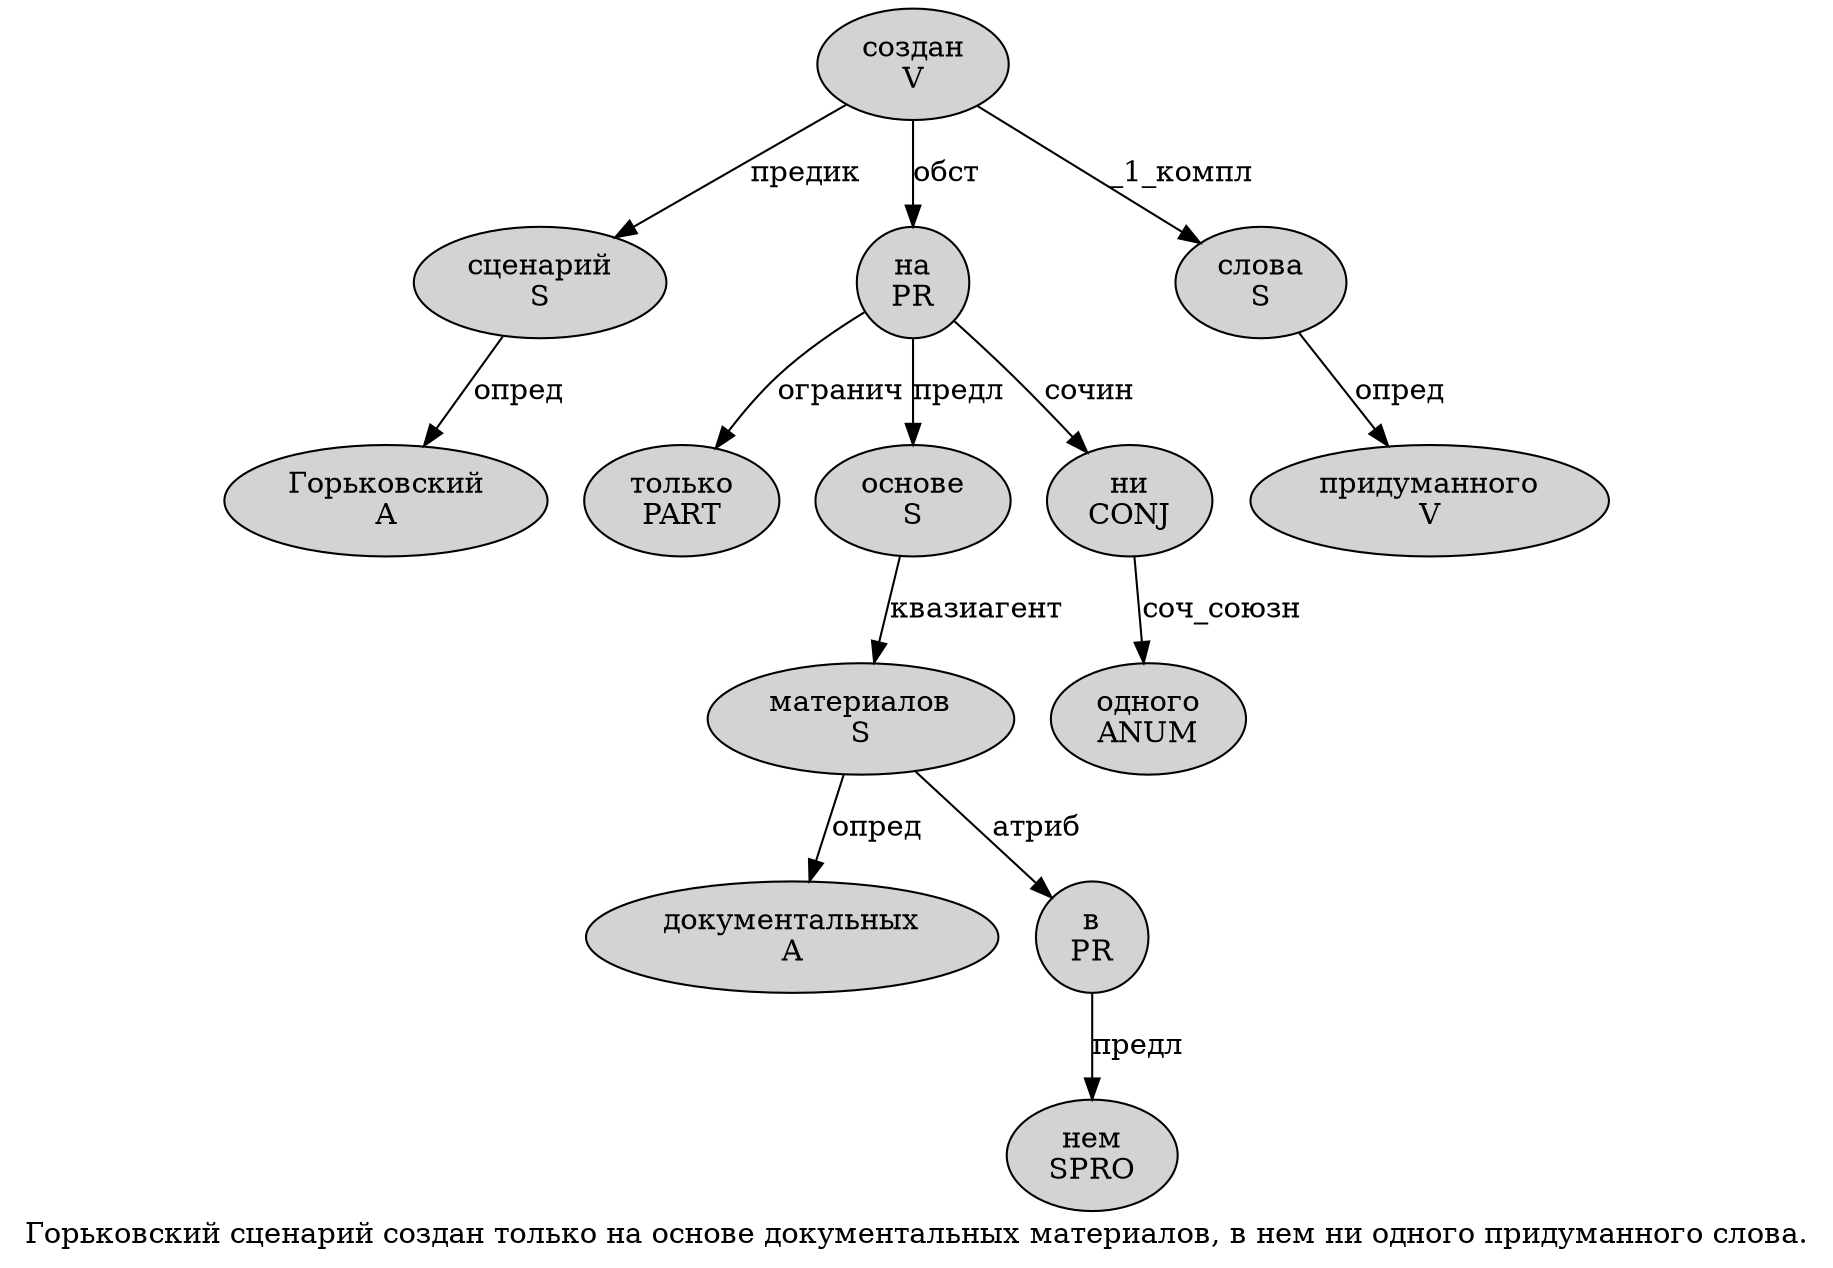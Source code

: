 digraph SENTENCE_148 {
	graph [label="Горьковский сценарий создан только на основе документальных материалов, в нем ни одного придуманного слова."]
	node [style=filled]
		0 [label="Горьковский
A" color="" fillcolor=lightgray penwidth=1 shape=ellipse]
		1 [label="сценарий
S" color="" fillcolor=lightgray penwidth=1 shape=ellipse]
		2 [label="создан
V" color="" fillcolor=lightgray penwidth=1 shape=ellipse]
		3 [label="только
PART" color="" fillcolor=lightgray penwidth=1 shape=ellipse]
		4 [label="на
PR" color="" fillcolor=lightgray penwidth=1 shape=ellipse]
		5 [label="основе
S" color="" fillcolor=lightgray penwidth=1 shape=ellipse]
		6 [label="документальных
A" color="" fillcolor=lightgray penwidth=1 shape=ellipse]
		7 [label="материалов
S" color="" fillcolor=lightgray penwidth=1 shape=ellipse]
		9 [label="в
PR" color="" fillcolor=lightgray penwidth=1 shape=ellipse]
		10 [label="нем
SPRO" color="" fillcolor=lightgray penwidth=1 shape=ellipse]
		11 [label="ни
CONJ" color="" fillcolor=lightgray penwidth=1 shape=ellipse]
		12 [label="одного
ANUM" color="" fillcolor=lightgray penwidth=1 shape=ellipse]
		13 [label="придуманного
V" color="" fillcolor=lightgray penwidth=1 shape=ellipse]
		14 [label="слова
S" color="" fillcolor=lightgray penwidth=1 shape=ellipse]
			9 -> 10 [label="предл"]
			14 -> 13 [label="опред"]
			2 -> 1 [label="предик"]
			2 -> 4 [label="обст"]
			2 -> 14 [label="_1_компл"]
			1 -> 0 [label="опред"]
			11 -> 12 [label="соч_союзн"]
			5 -> 7 [label="квазиагент"]
			4 -> 3 [label="огранич"]
			4 -> 5 [label="предл"]
			4 -> 11 [label="сочин"]
			7 -> 6 [label="опред"]
			7 -> 9 [label="атриб"]
}